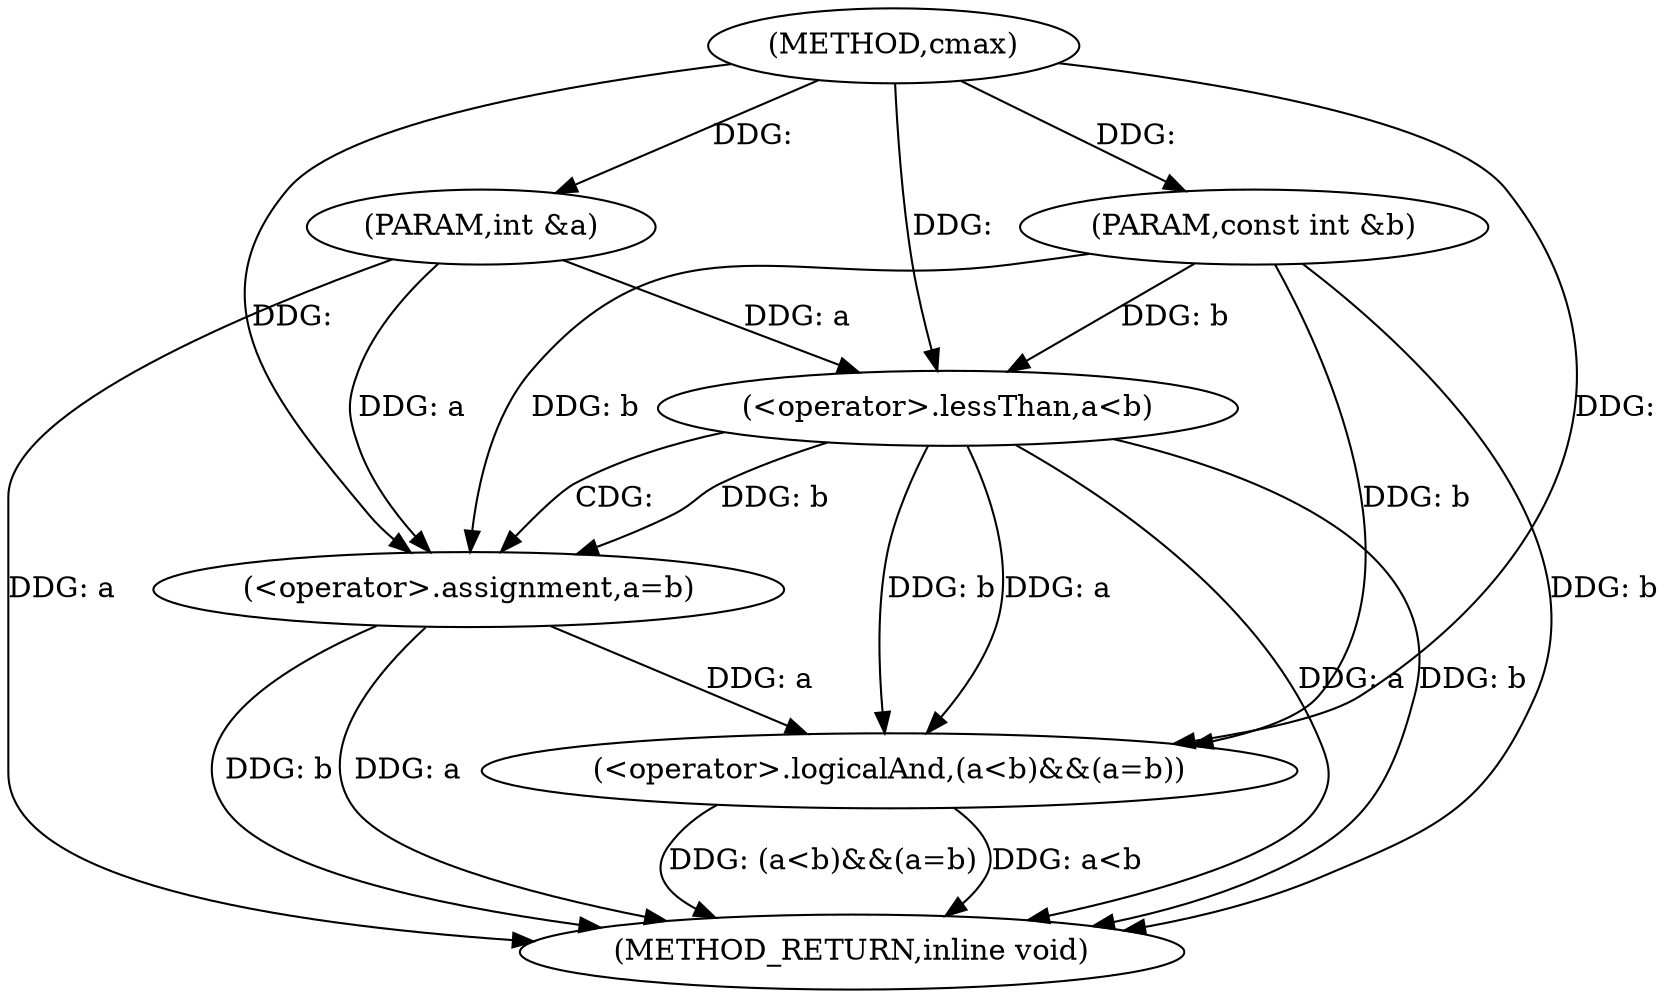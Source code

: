 digraph "cmax" {  
"1000309" [label = "(METHOD,cmax)" ]
"1000320" [label = "(METHOD_RETURN,inline void)" ]
"1000310" [label = "(PARAM,int &a)" ]
"1000311" [label = "(PARAM,const int &b)" ]
"1000313" [label = "(<operator>.logicalAnd,(a<b)&&(a=b))" ]
"1000314" [label = "(<operator>.lessThan,a<b)" ]
"1000317" [label = "(<operator>.assignment,a=b)" ]
  "1000310" -> "1000320"  [ label = "DDG: a"] 
  "1000311" -> "1000320"  [ label = "DDG: b"] 
  "1000314" -> "1000320"  [ label = "DDG: a"] 
  "1000314" -> "1000320"  [ label = "DDG: b"] 
  "1000313" -> "1000320"  [ label = "DDG: a<b"] 
  "1000317" -> "1000320"  [ label = "DDG: a"] 
  "1000317" -> "1000320"  [ label = "DDG: b"] 
  "1000313" -> "1000320"  [ label = "DDG: (a<b)&&(a=b)"] 
  "1000309" -> "1000310"  [ label = "DDG: "] 
  "1000309" -> "1000311"  [ label = "DDG: "] 
  "1000314" -> "1000313"  [ label = "DDG: b"] 
  "1000314" -> "1000313"  [ label = "DDG: a"] 
  "1000317" -> "1000313"  [ label = "DDG: a"] 
  "1000311" -> "1000313"  [ label = "DDG: b"] 
  "1000309" -> "1000313"  [ label = "DDG: "] 
  "1000310" -> "1000314"  [ label = "DDG: a"] 
  "1000309" -> "1000314"  [ label = "DDG: "] 
  "1000311" -> "1000314"  [ label = "DDG: b"] 
  "1000310" -> "1000317"  [ label = "DDG: a"] 
  "1000309" -> "1000317"  [ label = "DDG: "] 
  "1000314" -> "1000317"  [ label = "DDG: b"] 
  "1000311" -> "1000317"  [ label = "DDG: b"] 
  "1000314" -> "1000317"  [ label = "CDG: "] 
}

